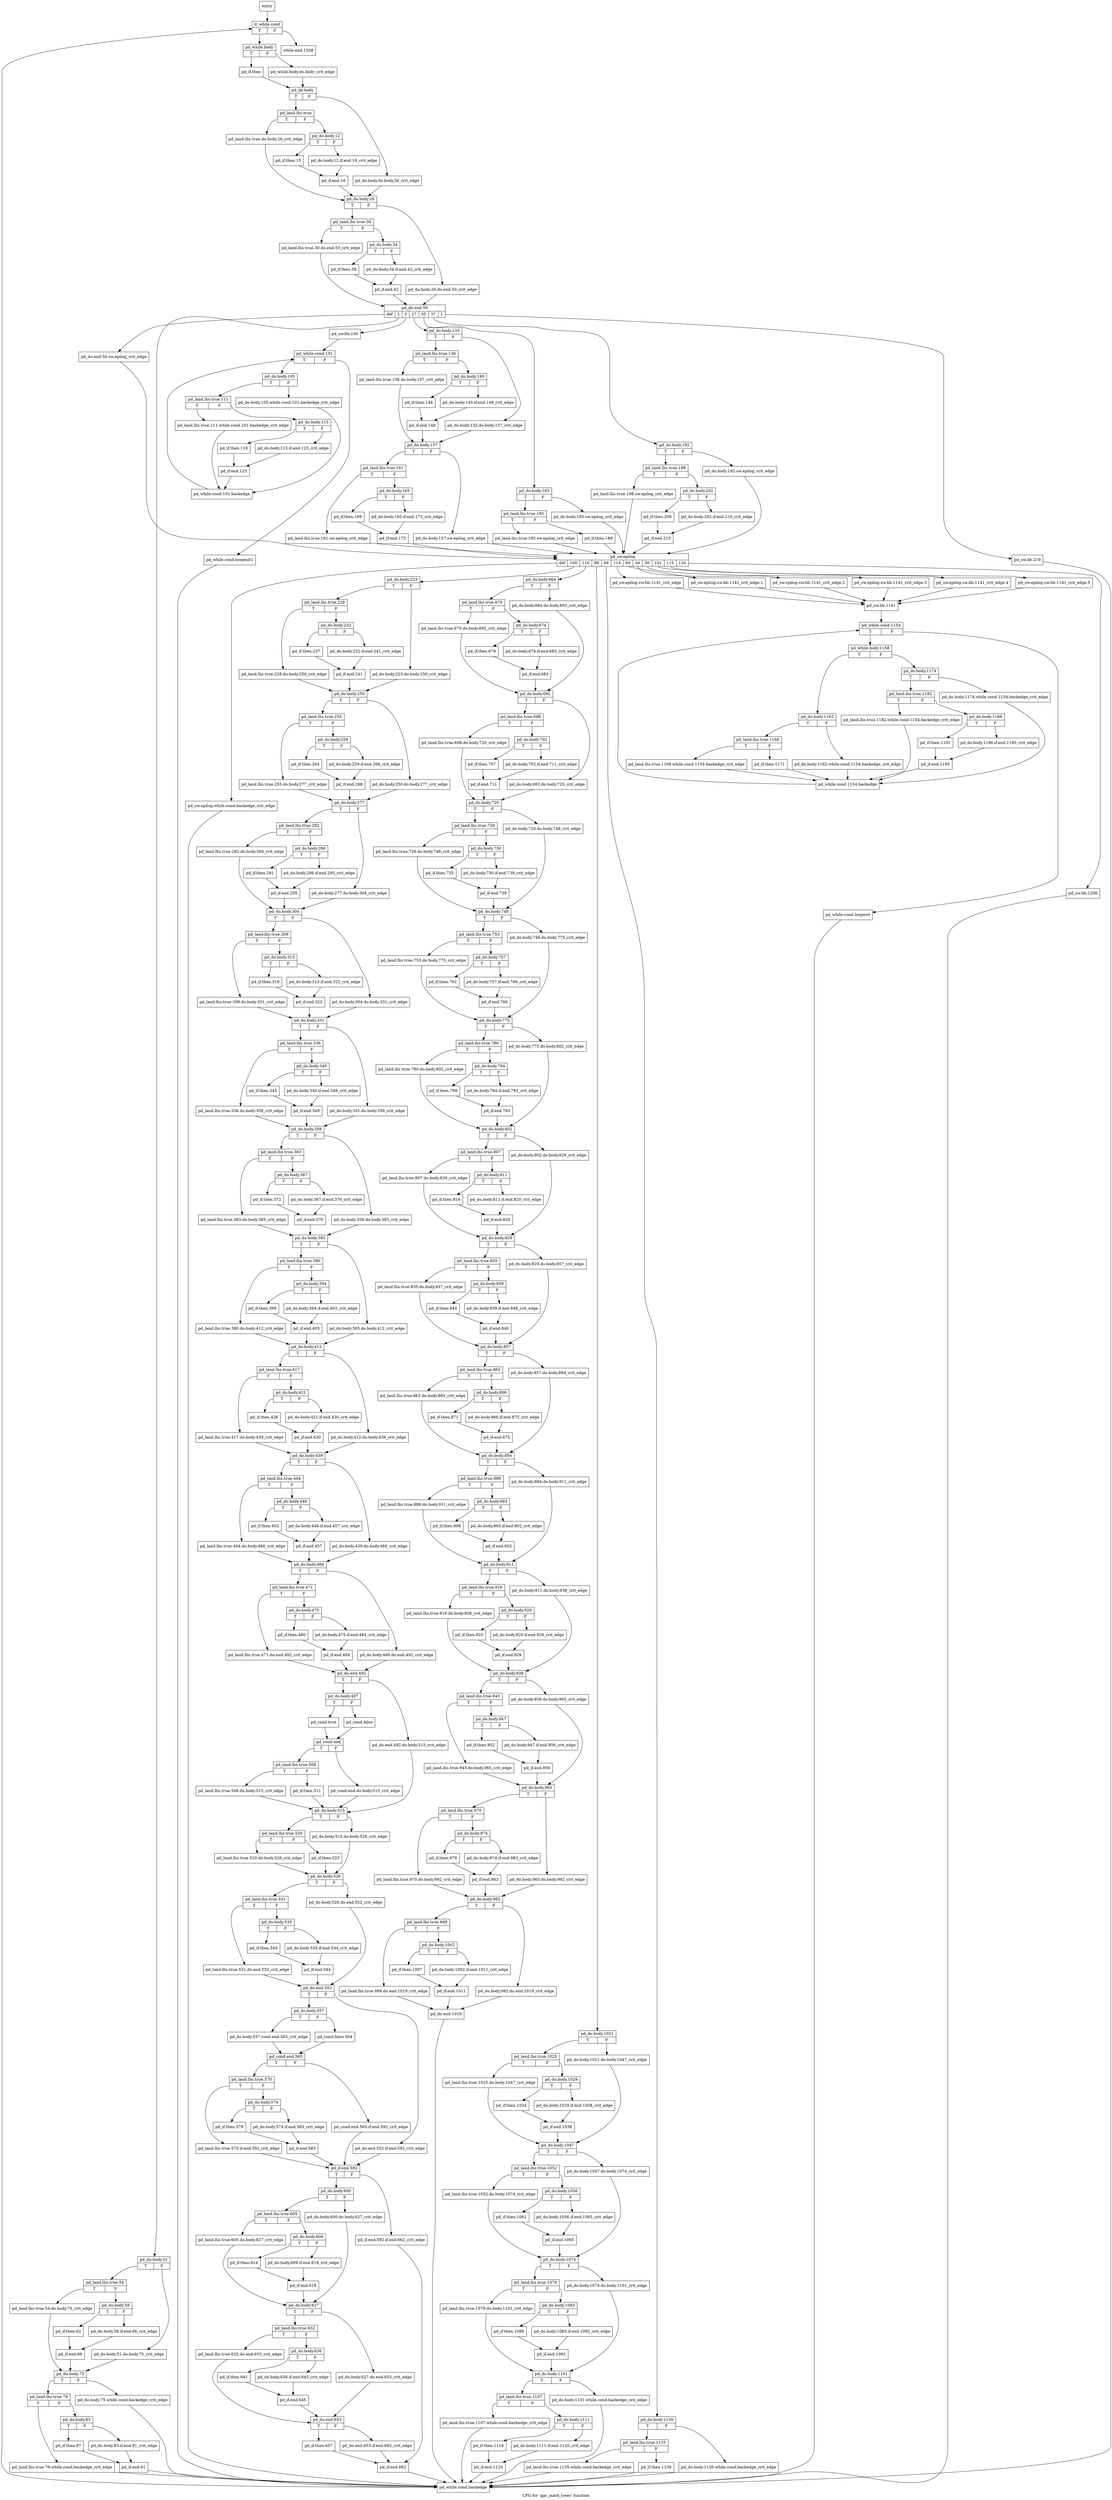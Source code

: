 digraph "CFG for 'ggc_mark_trees' function" {
	label="CFG for 'ggc_mark_trees' function";

	Node0x4f2fcf0 [shape=record,label="{entry}"];
	Node0x4f2fcf0 -> Node0x4f2fde0;
	Node0x4f2fd40 [shape=record,label="{pd_while.cond.loopexit}"];
	Node0x4f2fd40 -> Node0x4f31690;
	Node0x4f2fd90 [shape=record,label="{pd_while.cond.loopexit1}"];
	Node0x4f2fd90 -> Node0x4f31690;
	Node0x4f2fde0 [shape=record,label="{it_while.cond|{<s0>T|<s1>F}}"];
	Node0x4f2fde0:s0 -> Node0x4f2fe30;
	Node0x4f2fde0:s1 -> Node0x4f37680;
	Node0x4f2fe30 [shape=record,label="{pd_while.body|{<s0>T|<s1>F}}"];
	Node0x4f2fe30:s0 -> Node0x4f2fed0;
	Node0x4f2fe30:s1 -> Node0x4f2fe80;
	Node0x4f2fe80 [shape=record,label="{pd_while.body.do.body_crit_edge}"];
	Node0x4f2fe80 -> Node0x4f2ff20;
	Node0x4f2fed0 [shape=record,label="{pd_if.then}"];
	Node0x4f2fed0 -> Node0x4f2ff20;
	Node0x4f2ff20 [shape=record,label="{pd_do.body|{<s0>T|<s1>F}}"];
	Node0x4f2ff20:s0 -> Node0x4f2ffc0;
	Node0x4f2ff20:s1 -> Node0x4f2ff70;
	Node0x4f2ff70 [shape=record,label="{pd_do.body.do.body.26_crit_edge}"];
	Node0x4f2ff70 -> Node0x4f301a0;
	Node0x4f2ffc0 [shape=record,label="{pd_land.lhs.true|{<s0>T|<s1>F}}"];
	Node0x4f2ffc0:s0 -> Node0x4f30010;
	Node0x4f2ffc0:s1 -> Node0x4f30060;
	Node0x4f30010 [shape=record,label="{pd_land.lhs.true.do.body.26_crit_edge}"];
	Node0x4f30010 -> Node0x4f301a0;
	Node0x4f30060 [shape=record,label="{pd_do.body.12|{<s0>T|<s1>F}}"];
	Node0x4f30060:s0 -> Node0x4f30100;
	Node0x4f30060:s1 -> Node0x4f300b0;
	Node0x4f300b0 [shape=record,label="{pd_do.body.12.if.end.18_crit_edge}"];
	Node0x4f300b0 -> Node0x4f30150;
	Node0x4f30100 [shape=record,label="{pd_if.then.15}"];
	Node0x4f30100 -> Node0x4f30150;
	Node0x4f30150 [shape=record,label="{pd_if.end.18}"];
	Node0x4f30150 -> Node0x4f301a0;
	Node0x4f301a0 [shape=record,label="{pd_do.body.26|{<s0>T|<s1>F}}"];
	Node0x4f301a0:s0 -> Node0x4f30240;
	Node0x4f301a0:s1 -> Node0x4f301f0;
	Node0x4f301f0 [shape=record,label="{pd_do.body.26.do.end.50_crit_edge}"];
	Node0x4f301f0 -> Node0x4f30420;
	Node0x4f30240 [shape=record,label="{pd_land.lhs.true.30|{<s0>T|<s1>F}}"];
	Node0x4f30240:s0 -> Node0x4f30290;
	Node0x4f30240:s1 -> Node0x4f302e0;
	Node0x4f30290 [shape=record,label="{pd_land.lhs.true.30.do.end.50_crit_edge}"];
	Node0x4f30290 -> Node0x4f30420;
	Node0x4f302e0 [shape=record,label="{pd_do.body.34|{<s0>T|<s1>F}}"];
	Node0x4f302e0:s0 -> Node0x4f30380;
	Node0x4f302e0:s1 -> Node0x4f30330;
	Node0x4f30330 [shape=record,label="{pd_do.body.34.if.end.42_crit_edge}"];
	Node0x4f30330 -> Node0x4f303d0;
	Node0x4f30380 [shape=record,label="{pd_if.then.38}"];
	Node0x4f30380 -> Node0x4f303d0;
	Node0x4f303d0 [shape=record,label="{pd_if.end.42}"];
	Node0x4f303d0 -> Node0x4f30420;
	Node0x4f30420 [shape=record,label="{pd_do.end.50|{<s0>def|<s1>2|<s2>3|<s3>27|<s4>35|<s5>37|<s6>1}}"];
	Node0x4f30420:s0 -> Node0x4f30470;
	Node0x4f30420:s1 -> Node0x4f304c0;
	Node0x4f30420:s2 -> Node0x4f309c0;
	Node0x4f30420:s3 -> Node0x4f30d30;
	Node0x4f30420:s4 -> Node0x4f31230;
	Node0x4f30420:s5 -> Node0x4f313c0;
	Node0x4f30420:s6 -> Node0x4f31640;
	Node0x4f30470 [shape=record,label="{pd_do.end.50.sw.epilog_crit_edge}"];
	Node0x4f30470 -> Node0x4f316e0;
	Node0x4f304c0 [shape=record,label="{pd_do.body.51|{<s0>T|<s1>F}}"];
	Node0x4f304c0:s0 -> Node0x4f30560;
	Node0x4f304c0:s1 -> Node0x4f30510;
	Node0x4f30510 [shape=record,label="{pd_do.body.51.do.body.75_crit_edge}"];
	Node0x4f30510 -> Node0x4f30740;
	Node0x4f30560 [shape=record,label="{pd_land.lhs.true.54|{<s0>T|<s1>F}}"];
	Node0x4f30560:s0 -> Node0x4f305b0;
	Node0x4f30560:s1 -> Node0x4f30600;
	Node0x4f305b0 [shape=record,label="{pd_land.lhs.true.54.do.body.75_crit_edge}"];
	Node0x4f305b0 -> Node0x4f30740;
	Node0x4f30600 [shape=record,label="{pd_do.body.58|{<s0>T|<s1>F}}"];
	Node0x4f30600:s0 -> Node0x4f306a0;
	Node0x4f30600:s1 -> Node0x4f30650;
	Node0x4f30650 [shape=record,label="{pd_do.body.58.if.end.66_crit_edge}"];
	Node0x4f30650 -> Node0x4f306f0;
	Node0x4f306a0 [shape=record,label="{pd_if.then.62}"];
	Node0x4f306a0 -> Node0x4f306f0;
	Node0x4f306f0 [shape=record,label="{pd_if.end.66}"];
	Node0x4f306f0 -> Node0x4f30740;
	Node0x4f30740 [shape=record,label="{pd_do.body.75|{<s0>T|<s1>F}}"];
	Node0x4f30740:s0 -> Node0x4f307e0;
	Node0x4f30740:s1 -> Node0x4f30790;
	Node0x4f30790 [shape=record,label="{pd_do.body.75.while.cond.backedge_crit_edge}"];
	Node0x4f30790 -> Node0x4f31690;
	Node0x4f307e0 [shape=record,label="{pd_land.lhs.true.79|{<s0>T|<s1>F}}"];
	Node0x4f307e0:s0 -> Node0x4f30830;
	Node0x4f307e0:s1 -> Node0x4f30880;
	Node0x4f30830 [shape=record,label="{pd_land.lhs.true.79.while.cond.backedge_crit_edge}"];
	Node0x4f30830 -> Node0x4f31690;
	Node0x4f30880 [shape=record,label="{pd_do.body.83|{<s0>T|<s1>F}}"];
	Node0x4f30880:s0 -> Node0x4f30920;
	Node0x4f30880:s1 -> Node0x4f308d0;
	Node0x4f308d0 [shape=record,label="{pd_do.body.83.if.end.91_crit_edge}"];
	Node0x4f308d0 -> Node0x4f30970;
	Node0x4f30920 [shape=record,label="{pd_if.then.87}"];
	Node0x4f30920 -> Node0x4f30970;
	Node0x4f30970 [shape=record,label="{pd_if.end.91}"];
	Node0x4f30970 -> Node0x4f31690;
	Node0x4f309c0 [shape=record,label="{pd_sw.bb.100}"];
	Node0x4f309c0 -> Node0x4f30a10;
	Node0x4f30a10 [shape=record,label="{pd_while.cond.101|{<s0>T|<s1>F}}"];
	Node0x4f30a10:s0 -> Node0x4f30a60;
	Node0x4f30a10:s1 -> Node0x4f2fd90;
	Node0x4f30a60 [shape=record,label="{pd_do.body.105|{<s0>T|<s1>F}}"];
	Node0x4f30a60:s0 -> Node0x4f30b50;
	Node0x4f30a60:s1 -> Node0x4f30ab0;
	Node0x4f30ab0 [shape=record,label="{pd_do.body.105.while.cond.101.backedge_crit_edge}"];
	Node0x4f30ab0 -> Node0x4f30b00;
	Node0x4f30b00 [shape=record,label="{pd_while.cond.101.backedge}"];
	Node0x4f30b00 -> Node0x4f30a10;
	Node0x4f30b50 [shape=record,label="{pd_land.lhs.true.111|{<s0>T|<s1>F}}"];
	Node0x4f30b50:s0 -> Node0x4f30ba0;
	Node0x4f30b50:s1 -> Node0x4f30bf0;
	Node0x4f30ba0 [shape=record,label="{pd_land.lhs.true.111.while.cond.101.backedge_crit_edge}"];
	Node0x4f30ba0 -> Node0x4f30b00;
	Node0x4f30bf0 [shape=record,label="{pd_do.body.115|{<s0>T|<s1>F}}"];
	Node0x4f30bf0:s0 -> Node0x4f30c90;
	Node0x4f30bf0:s1 -> Node0x4f30c40;
	Node0x4f30c40 [shape=record,label="{pd_do.body.115.if.end.123_crit_edge}"];
	Node0x4f30c40 -> Node0x4f30ce0;
	Node0x4f30c90 [shape=record,label="{pd_if.then.119}"];
	Node0x4f30c90 -> Node0x4f30ce0;
	Node0x4f30ce0 [shape=record,label="{pd_if.end.123}"];
	Node0x4f30ce0 -> Node0x4f30b00;
	Node0x4f30d30 [shape=record,label="{pd_do.body.133|{<s0>T|<s1>F}}"];
	Node0x4f30d30:s0 -> Node0x4f30dd0;
	Node0x4f30d30:s1 -> Node0x4f30d80;
	Node0x4f30d80 [shape=record,label="{pd_do.body.133.do.body.157_crit_edge}"];
	Node0x4f30d80 -> Node0x4f30fb0;
	Node0x4f30dd0 [shape=record,label="{pd_land.lhs.true.136|{<s0>T|<s1>F}}"];
	Node0x4f30dd0:s0 -> Node0x4f30e20;
	Node0x4f30dd0:s1 -> Node0x4f30e70;
	Node0x4f30e20 [shape=record,label="{pd_land.lhs.true.136.do.body.157_crit_edge}"];
	Node0x4f30e20 -> Node0x4f30fb0;
	Node0x4f30e70 [shape=record,label="{pd_do.body.140|{<s0>T|<s1>F}}"];
	Node0x4f30e70:s0 -> Node0x4f30f10;
	Node0x4f30e70:s1 -> Node0x4f30ec0;
	Node0x4f30ec0 [shape=record,label="{pd_do.body.140.if.end.148_crit_edge}"];
	Node0x4f30ec0 -> Node0x4f30f60;
	Node0x4f30f10 [shape=record,label="{pd_if.then.144}"];
	Node0x4f30f10 -> Node0x4f30f60;
	Node0x4f30f60 [shape=record,label="{pd_if.end.148}"];
	Node0x4f30f60 -> Node0x4f30fb0;
	Node0x4f30fb0 [shape=record,label="{pd_do.body.157|{<s0>T|<s1>F}}"];
	Node0x4f30fb0:s0 -> Node0x4f31050;
	Node0x4f30fb0:s1 -> Node0x4f31000;
	Node0x4f31000 [shape=record,label="{pd_do.body.157.sw.epilog_crit_edge}"];
	Node0x4f31000 -> Node0x4f316e0;
	Node0x4f31050 [shape=record,label="{pd_land.lhs.true.161|{<s0>T|<s1>F}}"];
	Node0x4f31050:s0 -> Node0x4f310a0;
	Node0x4f31050:s1 -> Node0x4f310f0;
	Node0x4f310a0 [shape=record,label="{pd_land.lhs.true.161.sw.epilog_crit_edge}"];
	Node0x4f310a0 -> Node0x4f316e0;
	Node0x4f310f0 [shape=record,label="{pd_do.body.165|{<s0>T|<s1>F}}"];
	Node0x4f310f0:s0 -> Node0x4f31190;
	Node0x4f310f0:s1 -> Node0x4f31140;
	Node0x4f31140 [shape=record,label="{pd_do.body.165.if.end.173_crit_edge}"];
	Node0x4f31140 -> Node0x4f311e0;
	Node0x4f31190 [shape=record,label="{pd_if.then.169}"];
	Node0x4f31190 -> Node0x4f311e0;
	Node0x4f311e0 [shape=record,label="{pd_if.end.173}"];
	Node0x4f311e0 -> Node0x4f316e0;
	Node0x4f31230 [shape=record,label="{pd_do.body.183|{<s0>T|<s1>F}}"];
	Node0x4f31230:s0 -> Node0x4f312d0;
	Node0x4f31230:s1 -> Node0x4f31280;
	Node0x4f31280 [shape=record,label="{pd_do.body.183.sw.epilog_crit_edge}"];
	Node0x4f31280 -> Node0x4f316e0;
	Node0x4f312d0 [shape=record,label="{pd_land.lhs.true.185|{<s0>T|<s1>F}}"];
	Node0x4f312d0:s0 -> Node0x4f31320;
	Node0x4f312d0:s1 -> Node0x4f31370;
	Node0x4f31320 [shape=record,label="{pd_land.lhs.true.185.sw.epilog_crit_edge}"];
	Node0x4f31320 -> Node0x4f316e0;
	Node0x4f31370 [shape=record,label="{pd_if.then.188}"];
	Node0x4f31370 -> Node0x4f316e0;
	Node0x4f313c0 [shape=record,label="{pd_do.body.192|{<s0>T|<s1>F}}"];
	Node0x4f313c0:s0 -> Node0x4f31460;
	Node0x4f313c0:s1 -> Node0x4f31410;
	Node0x4f31410 [shape=record,label="{pd_do.body.192.sw.epilog_crit_edge}"];
	Node0x4f31410 -> Node0x4f316e0;
	Node0x4f31460 [shape=record,label="{pd_land.lhs.true.198|{<s0>T|<s1>F}}"];
	Node0x4f31460:s0 -> Node0x4f314b0;
	Node0x4f31460:s1 -> Node0x4f31500;
	Node0x4f314b0 [shape=record,label="{pd_land.lhs.true.198.sw.epilog_crit_edge}"];
	Node0x4f314b0 -> Node0x4f316e0;
	Node0x4f31500 [shape=record,label="{pd_do.body.202|{<s0>T|<s1>F}}"];
	Node0x4f31500:s0 -> Node0x4f315a0;
	Node0x4f31500:s1 -> Node0x4f31550;
	Node0x4f31550 [shape=record,label="{pd_do.body.202.if.end.210_crit_edge}"];
	Node0x4f31550 -> Node0x4f315f0;
	Node0x4f315a0 [shape=record,label="{pd_if.then.206}"];
	Node0x4f315a0 -> Node0x4f315f0;
	Node0x4f315f0 [shape=record,label="{pd_if.end.210}"];
	Node0x4f315f0 -> Node0x4f316e0;
	Node0x4f31640 [shape=record,label="{pd_sw.bb.219}"];
	Node0x4f31640 -> Node0x4f31690;
	Node0x4f31690 [shape=record,label="{pd_while.cond.backedge}"];
	Node0x4f31690 -> Node0x4f2fde0;
	Node0x4f316e0 [shape=record,label="{pd_sw.epilog|{<s0>def|<s1>100|<s2>116|<s3>98|<s4>99|<s5>114|<s6>60|<s7>49|<s8>50|<s9>101|<s10>115|<s11>120}}"];
	Node0x4f316e0:s0 -> Node0x4f31910;
	Node0x4f316e0:s1 -> Node0x4f31960;
	Node0x4f316e0:s2 -> Node0x4f34480;
	Node0x4f316e0:s3 -> Node0x4f36550;
	Node0x4f316e0:s4 -> Node0x4f36f50;
	Node0x4f316e0:s5 -> Node0x4f318c0;
	Node0x4f316e0:s6 -> Node0x4f31870;
	Node0x4f316e0:s7 -> Node0x4f31820;
	Node0x4f316e0:s8 -> Node0x4f317d0;
	Node0x4f316e0:s9 -> Node0x4f31780;
	Node0x4f316e0:s10 -> Node0x4f31730;
	Node0x4f316e0:s11 -> Node0x4f37630;
	Node0x4f31730 [shape=record,label="{pd_sw.epilog.sw.bb.1141_crit_edge.5}"];
	Node0x4f31730 -> Node0x4f370e0;
	Node0x4f31780 [shape=record,label="{pd_sw.epilog.sw.bb.1141_crit_edge.4}"];
	Node0x4f31780 -> Node0x4f370e0;
	Node0x4f317d0 [shape=record,label="{pd_sw.epilog.sw.bb.1141_crit_edge.3}"];
	Node0x4f317d0 -> Node0x4f370e0;
	Node0x4f31820 [shape=record,label="{pd_sw.epilog.sw.bb.1141_crit_edge.2}"];
	Node0x4f31820 -> Node0x4f370e0;
	Node0x4f31870 [shape=record,label="{pd_sw.epilog.sw.bb.1141_crit_edge.1}"];
	Node0x4f31870 -> Node0x4f370e0;
	Node0x4f318c0 [shape=record,label="{pd_sw.epilog.sw.bb.1141_crit_edge}"];
	Node0x4f318c0 -> Node0x4f370e0;
	Node0x4f31910 [shape=record,label="{pd_sw.epilog.while.cond.backedge_crit_edge}"];
	Node0x4f31910 -> Node0x4f31690;
	Node0x4f31960 [shape=record,label="{pd_do.body.223|{<s0>T|<s1>F}}"];
	Node0x4f31960:s0 -> Node0x4f31a00;
	Node0x4f31960:s1 -> Node0x4f319b0;
	Node0x4f319b0 [shape=record,label="{pd_do.body.223.do.body.250_crit_edge}"];
	Node0x4f319b0 -> Node0x4f31be0;
	Node0x4f31a00 [shape=record,label="{pd_land.lhs.true.228|{<s0>T|<s1>F}}"];
	Node0x4f31a00:s0 -> Node0x4f31a50;
	Node0x4f31a00:s1 -> Node0x4f31aa0;
	Node0x4f31a50 [shape=record,label="{pd_land.lhs.true.228.do.body.250_crit_edge}"];
	Node0x4f31a50 -> Node0x4f31be0;
	Node0x4f31aa0 [shape=record,label="{pd_do.body.232|{<s0>T|<s1>F}}"];
	Node0x4f31aa0:s0 -> Node0x4f31b40;
	Node0x4f31aa0:s1 -> Node0x4f31af0;
	Node0x4f31af0 [shape=record,label="{pd_do.body.232.if.end.241_crit_edge}"];
	Node0x4f31af0 -> Node0x4f31b90;
	Node0x4f31b40 [shape=record,label="{pd_if.then.237}"];
	Node0x4f31b40 -> Node0x4f31b90;
	Node0x4f31b90 [shape=record,label="{pd_if.end.241}"];
	Node0x4f31b90 -> Node0x4f31be0;
	Node0x4f31be0 [shape=record,label="{pd_do.body.250|{<s0>T|<s1>F}}"];
	Node0x4f31be0:s0 -> Node0x4f31c80;
	Node0x4f31be0:s1 -> Node0x4f31c30;
	Node0x4f31c30 [shape=record,label="{pd_do.body.250.do.body.277_crit_edge}"];
	Node0x4f31c30 -> Node0x4f31e60;
	Node0x4f31c80 [shape=record,label="{pd_land.lhs.true.255|{<s0>T|<s1>F}}"];
	Node0x4f31c80:s0 -> Node0x4f31cd0;
	Node0x4f31c80:s1 -> Node0x4f31d20;
	Node0x4f31cd0 [shape=record,label="{pd_land.lhs.true.255.do.body.277_crit_edge}"];
	Node0x4f31cd0 -> Node0x4f31e60;
	Node0x4f31d20 [shape=record,label="{pd_do.body.259|{<s0>T|<s1>F}}"];
	Node0x4f31d20:s0 -> Node0x4f31dc0;
	Node0x4f31d20:s1 -> Node0x4f31d70;
	Node0x4f31d70 [shape=record,label="{pd_do.body.259.if.end.268_crit_edge}"];
	Node0x4f31d70 -> Node0x4f31e10;
	Node0x4f31dc0 [shape=record,label="{pd_if.then.264}"];
	Node0x4f31dc0 -> Node0x4f31e10;
	Node0x4f31e10 [shape=record,label="{pd_if.end.268}"];
	Node0x4f31e10 -> Node0x4f31e60;
	Node0x4f31e60 [shape=record,label="{pd_do.body.277|{<s0>T|<s1>F}}"];
	Node0x4f31e60:s0 -> Node0x4f31f00;
	Node0x4f31e60:s1 -> Node0x4f31eb0;
	Node0x4f31eb0 [shape=record,label="{pd_do.body.277.do.body.304_crit_edge}"];
	Node0x4f31eb0 -> Node0x4f320e0;
	Node0x4f31f00 [shape=record,label="{pd_land.lhs.true.282|{<s0>T|<s1>F}}"];
	Node0x4f31f00:s0 -> Node0x4f31f50;
	Node0x4f31f00:s1 -> Node0x4f31fa0;
	Node0x4f31f50 [shape=record,label="{pd_land.lhs.true.282.do.body.304_crit_edge}"];
	Node0x4f31f50 -> Node0x4f320e0;
	Node0x4f31fa0 [shape=record,label="{pd_do.body.286|{<s0>T|<s1>F}}"];
	Node0x4f31fa0:s0 -> Node0x4f32040;
	Node0x4f31fa0:s1 -> Node0x4f31ff0;
	Node0x4f31ff0 [shape=record,label="{pd_do.body.286.if.end.295_crit_edge}"];
	Node0x4f31ff0 -> Node0x4f32090;
	Node0x4f32040 [shape=record,label="{pd_if.then.291}"];
	Node0x4f32040 -> Node0x4f32090;
	Node0x4f32090 [shape=record,label="{pd_if.end.295}"];
	Node0x4f32090 -> Node0x4f320e0;
	Node0x4f320e0 [shape=record,label="{pd_do.body.304|{<s0>T|<s1>F}}"];
	Node0x4f320e0:s0 -> Node0x4f32180;
	Node0x4f320e0:s1 -> Node0x4f32130;
	Node0x4f32130 [shape=record,label="{pd_do.body.304.do.body.331_crit_edge}"];
	Node0x4f32130 -> Node0x4f32360;
	Node0x4f32180 [shape=record,label="{pd_land.lhs.true.309|{<s0>T|<s1>F}}"];
	Node0x4f32180:s0 -> Node0x4f321d0;
	Node0x4f32180:s1 -> Node0x4f32220;
	Node0x4f321d0 [shape=record,label="{pd_land.lhs.true.309.do.body.331_crit_edge}"];
	Node0x4f321d0 -> Node0x4f32360;
	Node0x4f32220 [shape=record,label="{pd_do.body.313|{<s0>T|<s1>F}}"];
	Node0x4f32220:s0 -> Node0x4f322c0;
	Node0x4f32220:s1 -> Node0x4f32270;
	Node0x4f32270 [shape=record,label="{pd_do.body.313.if.end.322_crit_edge}"];
	Node0x4f32270 -> Node0x4f32310;
	Node0x4f322c0 [shape=record,label="{pd_if.then.318}"];
	Node0x4f322c0 -> Node0x4f32310;
	Node0x4f32310 [shape=record,label="{pd_if.end.322}"];
	Node0x4f32310 -> Node0x4f32360;
	Node0x4f32360 [shape=record,label="{pd_do.body.331|{<s0>T|<s1>F}}"];
	Node0x4f32360:s0 -> Node0x4f32400;
	Node0x4f32360:s1 -> Node0x4f323b0;
	Node0x4f323b0 [shape=record,label="{pd_do.body.331.do.body.358_crit_edge}"];
	Node0x4f323b0 -> Node0x4f325e0;
	Node0x4f32400 [shape=record,label="{pd_land.lhs.true.336|{<s0>T|<s1>F}}"];
	Node0x4f32400:s0 -> Node0x4f32450;
	Node0x4f32400:s1 -> Node0x4f324a0;
	Node0x4f32450 [shape=record,label="{pd_land.lhs.true.336.do.body.358_crit_edge}"];
	Node0x4f32450 -> Node0x4f325e0;
	Node0x4f324a0 [shape=record,label="{pd_do.body.340|{<s0>T|<s1>F}}"];
	Node0x4f324a0:s0 -> Node0x4f32540;
	Node0x4f324a0:s1 -> Node0x4f324f0;
	Node0x4f324f0 [shape=record,label="{pd_do.body.340.if.end.349_crit_edge}"];
	Node0x4f324f0 -> Node0x4f32590;
	Node0x4f32540 [shape=record,label="{pd_if.then.345}"];
	Node0x4f32540 -> Node0x4f32590;
	Node0x4f32590 [shape=record,label="{pd_if.end.349}"];
	Node0x4f32590 -> Node0x4f325e0;
	Node0x4f325e0 [shape=record,label="{pd_do.body.358|{<s0>T|<s1>F}}"];
	Node0x4f325e0:s0 -> Node0x4f32680;
	Node0x4f325e0:s1 -> Node0x4f32630;
	Node0x4f32630 [shape=record,label="{pd_do.body.358.do.body.385_crit_edge}"];
	Node0x4f32630 -> Node0x4f32860;
	Node0x4f32680 [shape=record,label="{pd_land.lhs.true.363|{<s0>T|<s1>F}}"];
	Node0x4f32680:s0 -> Node0x4f326d0;
	Node0x4f32680:s1 -> Node0x4f32720;
	Node0x4f326d0 [shape=record,label="{pd_land.lhs.true.363.do.body.385_crit_edge}"];
	Node0x4f326d0 -> Node0x4f32860;
	Node0x4f32720 [shape=record,label="{pd_do.body.367|{<s0>T|<s1>F}}"];
	Node0x4f32720:s0 -> Node0x4f327c0;
	Node0x4f32720:s1 -> Node0x4f32770;
	Node0x4f32770 [shape=record,label="{pd_do.body.367.if.end.376_crit_edge}"];
	Node0x4f32770 -> Node0x4f32810;
	Node0x4f327c0 [shape=record,label="{pd_if.then.372}"];
	Node0x4f327c0 -> Node0x4f32810;
	Node0x4f32810 [shape=record,label="{pd_if.end.376}"];
	Node0x4f32810 -> Node0x4f32860;
	Node0x4f32860 [shape=record,label="{pd_do.body.385|{<s0>T|<s1>F}}"];
	Node0x4f32860:s0 -> Node0x4f32900;
	Node0x4f32860:s1 -> Node0x4f328b0;
	Node0x4f328b0 [shape=record,label="{pd_do.body.385.do.body.412_crit_edge}"];
	Node0x4f328b0 -> Node0x4f32ae0;
	Node0x4f32900 [shape=record,label="{pd_land.lhs.true.390|{<s0>T|<s1>F}}"];
	Node0x4f32900:s0 -> Node0x4f32950;
	Node0x4f32900:s1 -> Node0x4f329a0;
	Node0x4f32950 [shape=record,label="{pd_land.lhs.true.390.do.body.412_crit_edge}"];
	Node0x4f32950 -> Node0x4f32ae0;
	Node0x4f329a0 [shape=record,label="{pd_do.body.394|{<s0>T|<s1>F}}"];
	Node0x4f329a0:s0 -> Node0x4f32a40;
	Node0x4f329a0:s1 -> Node0x4f329f0;
	Node0x4f329f0 [shape=record,label="{pd_do.body.394.if.end.403_crit_edge}"];
	Node0x4f329f0 -> Node0x4f32a90;
	Node0x4f32a40 [shape=record,label="{pd_if.then.399}"];
	Node0x4f32a40 -> Node0x4f32a90;
	Node0x4f32a90 [shape=record,label="{pd_if.end.403}"];
	Node0x4f32a90 -> Node0x4f32ae0;
	Node0x4f32ae0 [shape=record,label="{pd_do.body.412|{<s0>T|<s1>F}}"];
	Node0x4f32ae0:s0 -> Node0x4f32b80;
	Node0x4f32ae0:s1 -> Node0x4f32b30;
	Node0x4f32b30 [shape=record,label="{pd_do.body.412.do.body.439_crit_edge}"];
	Node0x4f32b30 -> Node0x4f32d60;
	Node0x4f32b80 [shape=record,label="{pd_land.lhs.true.417|{<s0>T|<s1>F}}"];
	Node0x4f32b80:s0 -> Node0x4f32bd0;
	Node0x4f32b80:s1 -> Node0x4f32c20;
	Node0x4f32bd0 [shape=record,label="{pd_land.lhs.true.417.do.body.439_crit_edge}"];
	Node0x4f32bd0 -> Node0x4f32d60;
	Node0x4f32c20 [shape=record,label="{pd_do.body.421|{<s0>T|<s1>F}}"];
	Node0x4f32c20:s0 -> Node0x4f32cc0;
	Node0x4f32c20:s1 -> Node0x4f32c70;
	Node0x4f32c70 [shape=record,label="{pd_do.body.421.if.end.430_crit_edge}"];
	Node0x4f32c70 -> Node0x4f32d10;
	Node0x4f32cc0 [shape=record,label="{pd_if.then.426}"];
	Node0x4f32cc0 -> Node0x4f32d10;
	Node0x4f32d10 [shape=record,label="{pd_if.end.430}"];
	Node0x4f32d10 -> Node0x4f32d60;
	Node0x4f32d60 [shape=record,label="{pd_do.body.439|{<s0>T|<s1>F}}"];
	Node0x4f32d60:s0 -> Node0x4f32e00;
	Node0x4f32d60:s1 -> Node0x4f32db0;
	Node0x4f32db0 [shape=record,label="{pd_do.body.439.do.body.466_crit_edge}"];
	Node0x4f32db0 -> Node0x4f32fe0;
	Node0x4f32e00 [shape=record,label="{pd_land.lhs.true.444|{<s0>T|<s1>F}}"];
	Node0x4f32e00:s0 -> Node0x4f32e50;
	Node0x4f32e00:s1 -> Node0x4f32ea0;
	Node0x4f32e50 [shape=record,label="{pd_land.lhs.true.444.do.body.466_crit_edge}"];
	Node0x4f32e50 -> Node0x4f32fe0;
	Node0x4f32ea0 [shape=record,label="{pd_do.body.448|{<s0>T|<s1>F}}"];
	Node0x4f32ea0:s0 -> Node0x4f32f40;
	Node0x4f32ea0:s1 -> Node0x4f32ef0;
	Node0x4f32ef0 [shape=record,label="{pd_do.body.448.if.end.457_crit_edge}"];
	Node0x4f32ef0 -> Node0x4f32f90;
	Node0x4f32f40 [shape=record,label="{pd_if.then.453}"];
	Node0x4f32f40 -> Node0x4f32f90;
	Node0x4f32f90 [shape=record,label="{pd_if.end.457}"];
	Node0x4f32f90 -> Node0x4f32fe0;
	Node0x4f32fe0 [shape=record,label="{pd_do.body.466|{<s0>T|<s1>F}}"];
	Node0x4f32fe0:s0 -> Node0x4f33080;
	Node0x4f32fe0:s1 -> Node0x4f33030;
	Node0x4f33030 [shape=record,label="{pd_do.body.466.do.end.492_crit_edge}"];
	Node0x4f33030 -> Node0x4f33260;
	Node0x4f33080 [shape=record,label="{pd_land.lhs.true.471|{<s0>T|<s1>F}}"];
	Node0x4f33080:s0 -> Node0x4f330d0;
	Node0x4f33080:s1 -> Node0x4f33120;
	Node0x4f330d0 [shape=record,label="{pd_land.lhs.true.471.do.end.492_crit_edge}"];
	Node0x4f330d0 -> Node0x4f33260;
	Node0x4f33120 [shape=record,label="{pd_do.body.475|{<s0>T|<s1>F}}"];
	Node0x4f33120:s0 -> Node0x4f331c0;
	Node0x4f33120:s1 -> Node0x4f33170;
	Node0x4f33170 [shape=record,label="{pd_do.body.475.if.end.484_crit_edge}"];
	Node0x4f33170 -> Node0x4f33210;
	Node0x4f331c0 [shape=record,label="{pd_if.then.480}"];
	Node0x4f331c0 -> Node0x4f33210;
	Node0x4f33210 [shape=record,label="{pd_if.end.484}"];
	Node0x4f33210 -> Node0x4f33260;
	Node0x4f33260 [shape=record,label="{pd_do.end.492|{<s0>T|<s1>F}}"];
	Node0x4f33260:s0 -> Node0x4f33300;
	Node0x4f33260:s1 -> Node0x4f332b0;
	Node0x4f332b0 [shape=record,label="{pd_do.end.492.do.body.515_crit_edge}"];
	Node0x4f332b0 -> Node0x4f33580;
	Node0x4f33300 [shape=record,label="{pd_do.body.497|{<s0>T|<s1>F}}"];
	Node0x4f33300:s0 -> Node0x4f33350;
	Node0x4f33300:s1 -> Node0x4f333a0;
	Node0x4f33350 [shape=record,label="{pd_cond.true}"];
	Node0x4f33350 -> Node0x4f333f0;
	Node0x4f333a0 [shape=record,label="{pd_cond.false}"];
	Node0x4f333a0 -> Node0x4f333f0;
	Node0x4f333f0 [shape=record,label="{pd_cond.end|{<s0>T|<s1>F}}"];
	Node0x4f333f0:s0 -> Node0x4f33490;
	Node0x4f333f0:s1 -> Node0x4f33440;
	Node0x4f33440 [shape=record,label="{pd_cond.end.do.body.515_crit_edge}"];
	Node0x4f33440 -> Node0x4f33580;
	Node0x4f33490 [shape=record,label="{pd_land.lhs.true.508|{<s0>T|<s1>F}}"];
	Node0x4f33490:s0 -> Node0x4f334e0;
	Node0x4f33490:s1 -> Node0x4f33530;
	Node0x4f334e0 [shape=record,label="{pd_land.lhs.true.508.do.body.515_crit_edge}"];
	Node0x4f334e0 -> Node0x4f33580;
	Node0x4f33530 [shape=record,label="{pd_if.then.511}"];
	Node0x4f33530 -> Node0x4f33580;
	Node0x4f33580 [shape=record,label="{pd_do.body.515|{<s0>T|<s1>F}}"];
	Node0x4f33580:s0 -> Node0x4f33620;
	Node0x4f33580:s1 -> Node0x4f335d0;
	Node0x4f335d0 [shape=record,label="{pd_do.body.515.do.body.526_crit_edge}"];
	Node0x4f335d0 -> Node0x4f33710;
	Node0x4f33620 [shape=record,label="{pd_land.lhs.true.520|{<s0>T|<s1>F}}"];
	Node0x4f33620:s0 -> Node0x4f33670;
	Node0x4f33620:s1 -> Node0x4f336c0;
	Node0x4f33670 [shape=record,label="{pd_land.lhs.true.520.do.body.526_crit_edge}"];
	Node0x4f33670 -> Node0x4f33710;
	Node0x4f336c0 [shape=record,label="{pd_if.then.523}"];
	Node0x4f336c0 -> Node0x4f33710;
	Node0x4f33710 [shape=record,label="{pd_do.body.526|{<s0>T|<s1>F}}"];
	Node0x4f33710:s0 -> Node0x4f337b0;
	Node0x4f33710:s1 -> Node0x4f33760;
	Node0x4f33760 [shape=record,label="{pd_do.body.526.do.end.552_crit_edge}"];
	Node0x4f33760 -> Node0x4f33990;
	Node0x4f337b0 [shape=record,label="{pd_land.lhs.true.531|{<s0>T|<s1>F}}"];
	Node0x4f337b0:s0 -> Node0x4f33800;
	Node0x4f337b0:s1 -> Node0x4f33850;
	Node0x4f33800 [shape=record,label="{pd_land.lhs.true.531.do.end.552_crit_edge}"];
	Node0x4f33800 -> Node0x4f33990;
	Node0x4f33850 [shape=record,label="{pd_do.body.535|{<s0>T|<s1>F}}"];
	Node0x4f33850:s0 -> Node0x4f338f0;
	Node0x4f33850:s1 -> Node0x4f338a0;
	Node0x4f338a0 [shape=record,label="{pd_do.body.535.if.end.544_crit_edge}"];
	Node0x4f338a0 -> Node0x4f33940;
	Node0x4f338f0 [shape=record,label="{pd_if.then.540}"];
	Node0x4f338f0 -> Node0x4f33940;
	Node0x4f33940 [shape=record,label="{pd_if.end.544}"];
	Node0x4f33940 -> Node0x4f33990;
	Node0x4f33990 [shape=record,label="{pd_do.end.552|{<s0>T|<s1>F}}"];
	Node0x4f33990:s0 -> Node0x4f33a30;
	Node0x4f33990:s1 -> Node0x4f339e0;
	Node0x4f339e0 [shape=record,label="{pd_do.end.552.if.end.592_crit_edge}"];
	Node0x4f339e0 -> Node0x4f33da0;
	Node0x4f33a30 [shape=record,label="{pd_do.body.557|{<s0>T|<s1>F}}"];
	Node0x4f33a30:s0 -> Node0x4f33a80;
	Node0x4f33a30:s1 -> Node0x4f33ad0;
	Node0x4f33a80 [shape=record,label="{pd_do.body.557.cond.end.565_crit_edge}"];
	Node0x4f33a80 -> Node0x4f33b20;
	Node0x4f33ad0 [shape=record,label="{pd_cond.false.564}"];
	Node0x4f33ad0 -> Node0x4f33b20;
	Node0x4f33b20 [shape=record,label="{pd_cond.end.565|{<s0>T|<s1>F}}"];
	Node0x4f33b20:s0 -> Node0x4f33bc0;
	Node0x4f33b20:s1 -> Node0x4f33b70;
	Node0x4f33b70 [shape=record,label="{pd_cond.end.565.if.end.592_crit_edge}"];
	Node0x4f33b70 -> Node0x4f33da0;
	Node0x4f33bc0 [shape=record,label="{pd_land.lhs.true.570|{<s0>T|<s1>F}}"];
	Node0x4f33bc0:s0 -> Node0x4f33c10;
	Node0x4f33bc0:s1 -> Node0x4f33c60;
	Node0x4f33c10 [shape=record,label="{pd_land.lhs.true.570.if.end.592_crit_edge}"];
	Node0x4f33c10 -> Node0x4f33da0;
	Node0x4f33c60 [shape=record,label="{pd_do.body.574|{<s0>T|<s1>F}}"];
	Node0x4f33c60:s0 -> Node0x4f33d00;
	Node0x4f33c60:s1 -> Node0x4f33cb0;
	Node0x4f33cb0 [shape=record,label="{pd_do.body.574.if.end.583_crit_edge}"];
	Node0x4f33cb0 -> Node0x4f33d50;
	Node0x4f33d00 [shape=record,label="{pd_if.then.579}"];
	Node0x4f33d00 -> Node0x4f33d50;
	Node0x4f33d50 [shape=record,label="{pd_if.end.583}"];
	Node0x4f33d50 -> Node0x4f33da0;
	Node0x4f33da0 [shape=record,label="{pd_if.end.592|{<s0>T|<s1>F}}"];
	Node0x4f33da0:s0 -> Node0x4f33e40;
	Node0x4f33da0:s1 -> Node0x4f33df0;
	Node0x4f33df0 [shape=record,label="{pd_if.end.592.if.end.662_crit_edge}"];
	Node0x4f33df0 -> Node0x4f34430;
	Node0x4f33e40 [shape=record,label="{pd_do.body.600|{<s0>T|<s1>F}}"];
	Node0x4f33e40:s0 -> Node0x4f33ee0;
	Node0x4f33e40:s1 -> Node0x4f33e90;
	Node0x4f33e90 [shape=record,label="{pd_do.body.600.do.body.627_crit_edge}"];
	Node0x4f33e90 -> Node0x4f340c0;
	Node0x4f33ee0 [shape=record,label="{pd_land.lhs.true.605|{<s0>T|<s1>F}}"];
	Node0x4f33ee0:s0 -> Node0x4f33f30;
	Node0x4f33ee0:s1 -> Node0x4f33f80;
	Node0x4f33f30 [shape=record,label="{pd_land.lhs.true.605.do.body.627_crit_edge}"];
	Node0x4f33f30 -> Node0x4f340c0;
	Node0x4f33f80 [shape=record,label="{pd_do.body.609|{<s0>T|<s1>F}}"];
	Node0x4f33f80:s0 -> Node0x4f34020;
	Node0x4f33f80:s1 -> Node0x4f33fd0;
	Node0x4f33fd0 [shape=record,label="{pd_do.body.609.if.end.618_crit_edge}"];
	Node0x4f33fd0 -> Node0x4f34070;
	Node0x4f34020 [shape=record,label="{pd_if.then.614}"];
	Node0x4f34020 -> Node0x4f34070;
	Node0x4f34070 [shape=record,label="{pd_if.end.618}"];
	Node0x4f34070 -> Node0x4f340c0;
	Node0x4f340c0 [shape=record,label="{pd_do.body.627|{<s0>T|<s1>F}}"];
	Node0x4f340c0:s0 -> Node0x4f34160;
	Node0x4f340c0:s1 -> Node0x4f34110;
	Node0x4f34110 [shape=record,label="{pd_do.body.627.do.end.653_crit_edge}"];
	Node0x4f34110 -> Node0x4f34340;
	Node0x4f34160 [shape=record,label="{pd_land.lhs.true.632|{<s0>T|<s1>F}}"];
	Node0x4f34160:s0 -> Node0x4f341b0;
	Node0x4f34160:s1 -> Node0x4f34200;
	Node0x4f341b0 [shape=record,label="{pd_land.lhs.true.632.do.end.653_crit_edge}"];
	Node0x4f341b0 -> Node0x4f34340;
	Node0x4f34200 [shape=record,label="{pd_do.body.636|{<s0>T|<s1>F}}"];
	Node0x4f34200:s0 -> Node0x4f342a0;
	Node0x4f34200:s1 -> Node0x4f34250;
	Node0x4f34250 [shape=record,label="{pd_do.body.636.if.end.645_crit_edge}"];
	Node0x4f34250 -> Node0x4f342f0;
	Node0x4f342a0 [shape=record,label="{pd_if.then.641}"];
	Node0x4f342a0 -> Node0x4f342f0;
	Node0x4f342f0 [shape=record,label="{pd_if.end.645}"];
	Node0x4f342f0 -> Node0x4f34340;
	Node0x4f34340 [shape=record,label="{pd_do.end.653|{<s0>T|<s1>F}}"];
	Node0x4f34340:s0 -> Node0x4f343e0;
	Node0x4f34340:s1 -> Node0x4f34390;
	Node0x4f34390 [shape=record,label="{pd_do.end.653.if.end.662_crit_edge}"];
	Node0x4f34390 -> Node0x4f34430;
	Node0x4f343e0 [shape=record,label="{pd_if.then.657}"];
	Node0x4f343e0 -> Node0x4f34430;
	Node0x4f34430 [shape=record,label="{pd_if.end.662}"];
	Node0x4f34430 -> Node0x4f31690;
	Node0x4f34480 [shape=record,label="{pd_do.body.664|{<s0>T|<s1>F}}"];
	Node0x4f34480:s0 -> Node0x4f34520;
	Node0x4f34480:s1 -> Node0x4f344d0;
	Node0x4f344d0 [shape=record,label="{pd_do.body.664.do.body.692_crit_edge}"];
	Node0x4f344d0 -> Node0x4f34700;
	Node0x4f34520 [shape=record,label="{pd_land.lhs.true.670|{<s0>T|<s1>F}}"];
	Node0x4f34520:s0 -> Node0x4f34570;
	Node0x4f34520:s1 -> Node0x4f345c0;
	Node0x4f34570 [shape=record,label="{pd_land.lhs.true.670.do.body.692_crit_edge}"];
	Node0x4f34570 -> Node0x4f34700;
	Node0x4f345c0 [shape=record,label="{pd_do.body.674|{<s0>T|<s1>F}}"];
	Node0x4f345c0:s0 -> Node0x4f34660;
	Node0x4f345c0:s1 -> Node0x4f34610;
	Node0x4f34610 [shape=record,label="{pd_do.body.674.if.end.683_crit_edge}"];
	Node0x4f34610 -> Node0x4f346b0;
	Node0x4f34660 [shape=record,label="{pd_if.then.679}"];
	Node0x4f34660 -> Node0x4f346b0;
	Node0x4f346b0 [shape=record,label="{pd_if.end.683}"];
	Node0x4f346b0 -> Node0x4f34700;
	Node0x4f34700 [shape=record,label="{pd_do.body.692|{<s0>T|<s1>F}}"];
	Node0x4f34700:s0 -> Node0x4f347a0;
	Node0x4f34700:s1 -> Node0x4f34750;
	Node0x4f34750 [shape=record,label="{pd_do.body.692.do.body.720_crit_edge}"];
	Node0x4f34750 -> Node0x4f34980;
	Node0x4f347a0 [shape=record,label="{pd_land.lhs.true.698|{<s0>T|<s1>F}}"];
	Node0x4f347a0:s0 -> Node0x4f347f0;
	Node0x4f347a0:s1 -> Node0x4f34840;
	Node0x4f347f0 [shape=record,label="{pd_land.lhs.true.698.do.body.720_crit_edge}"];
	Node0x4f347f0 -> Node0x4f34980;
	Node0x4f34840 [shape=record,label="{pd_do.body.702|{<s0>T|<s1>F}}"];
	Node0x4f34840:s0 -> Node0x4f348e0;
	Node0x4f34840:s1 -> Node0x4f34890;
	Node0x4f34890 [shape=record,label="{pd_do.body.702.if.end.711_crit_edge}"];
	Node0x4f34890 -> Node0x4f34930;
	Node0x4f348e0 [shape=record,label="{pd_if.then.707}"];
	Node0x4f348e0 -> Node0x4f34930;
	Node0x4f34930 [shape=record,label="{pd_if.end.711}"];
	Node0x4f34930 -> Node0x4f34980;
	Node0x4f34980 [shape=record,label="{pd_do.body.720|{<s0>T|<s1>F}}"];
	Node0x4f34980:s0 -> Node0x4f34a20;
	Node0x4f34980:s1 -> Node0x4f349d0;
	Node0x4f349d0 [shape=record,label="{pd_do.body.720.do.body.748_crit_edge}"];
	Node0x4f349d0 -> Node0x4f34c00;
	Node0x4f34a20 [shape=record,label="{pd_land.lhs.true.726|{<s0>T|<s1>F}}"];
	Node0x4f34a20:s0 -> Node0x4f34a70;
	Node0x4f34a20:s1 -> Node0x4f34ac0;
	Node0x4f34a70 [shape=record,label="{pd_land.lhs.true.726.do.body.748_crit_edge}"];
	Node0x4f34a70 -> Node0x4f34c00;
	Node0x4f34ac0 [shape=record,label="{pd_do.body.730|{<s0>T|<s1>F}}"];
	Node0x4f34ac0:s0 -> Node0x4f34b60;
	Node0x4f34ac0:s1 -> Node0x4f34b10;
	Node0x4f34b10 [shape=record,label="{pd_do.body.730.if.end.739_crit_edge}"];
	Node0x4f34b10 -> Node0x4f34bb0;
	Node0x4f34b60 [shape=record,label="{pd_if.then.735}"];
	Node0x4f34b60 -> Node0x4f34bb0;
	Node0x4f34bb0 [shape=record,label="{pd_if.end.739}"];
	Node0x4f34bb0 -> Node0x4f34c00;
	Node0x4f34c00 [shape=record,label="{pd_do.body.748|{<s0>T|<s1>F}}"];
	Node0x4f34c00:s0 -> Node0x4f34ca0;
	Node0x4f34c00:s1 -> Node0x4f34c50;
	Node0x4f34c50 [shape=record,label="{pd_do.body.748.do.body.775_crit_edge}"];
	Node0x4f34c50 -> Node0x4f34e80;
	Node0x4f34ca0 [shape=record,label="{pd_land.lhs.true.753|{<s0>T|<s1>F}}"];
	Node0x4f34ca0:s0 -> Node0x4f34cf0;
	Node0x4f34ca0:s1 -> Node0x4f34d40;
	Node0x4f34cf0 [shape=record,label="{pd_land.lhs.true.753.do.body.775_crit_edge}"];
	Node0x4f34cf0 -> Node0x4f34e80;
	Node0x4f34d40 [shape=record,label="{pd_do.body.757|{<s0>T|<s1>F}}"];
	Node0x4f34d40:s0 -> Node0x4f34de0;
	Node0x4f34d40:s1 -> Node0x4f34d90;
	Node0x4f34d90 [shape=record,label="{pd_do.body.757.if.end.766_crit_edge}"];
	Node0x4f34d90 -> Node0x4f34e30;
	Node0x4f34de0 [shape=record,label="{pd_if.then.762}"];
	Node0x4f34de0 -> Node0x4f34e30;
	Node0x4f34e30 [shape=record,label="{pd_if.end.766}"];
	Node0x4f34e30 -> Node0x4f34e80;
	Node0x4f34e80 [shape=record,label="{pd_do.body.775|{<s0>T|<s1>F}}"];
	Node0x4f34e80:s0 -> Node0x4f34f20;
	Node0x4f34e80:s1 -> Node0x4f34ed0;
	Node0x4f34ed0 [shape=record,label="{pd_do.body.775.do.body.802_crit_edge}"];
	Node0x4f34ed0 -> Node0x4f35100;
	Node0x4f34f20 [shape=record,label="{pd_land.lhs.true.780|{<s0>T|<s1>F}}"];
	Node0x4f34f20:s0 -> Node0x4f34f70;
	Node0x4f34f20:s1 -> Node0x4f34fc0;
	Node0x4f34f70 [shape=record,label="{pd_land.lhs.true.780.do.body.802_crit_edge}"];
	Node0x4f34f70 -> Node0x4f35100;
	Node0x4f34fc0 [shape=record,label="{pd_do.body.784|{<s0>T|<s1>F}}"];
	Node0x4f34fc0:s0 -> Node0x4f35060;
	Node0x4f34fc0:s1 -> Node0x4f35010;
	Node0x4f35010 [shape=record,label="{pd_do.body.784.if.end.793_crit_edge}"];
	Node0x4f35010 -> Node0x4f350b0;
	Node0x4f35060 [shape=record,label="{pd_if.then.789}"];
	Node0x4f35060 -> Node0x4f350b0;
	Node0x4f350b0 [shape=record,label="{pd_if.end.793}"];
	Node0x4f350b0 -> Node0x4f35100;
	Node0x4f35100 [shape=record,label="{pd_do.body.802|{<s0>T|<s1>F}}"];
	Node0x4f35100:s0 -> Node0x4f351a0;
	Node0x4f35100:s1 -> Node0x4f35150;
	Node0x4f35150 [shape=record,label="{pd_do.body.802.do.body.829_crit_edge}"];
	Node0x4f35150 -> Node0x4f35380;
	Node0x4f351a0 [shape=record,label="{pd_land.lhs.true.807|{<s0>T|<s1>F}}"];
	Node0x4f351a0:s0 -> Node0x4f351f0;
	Node0x4f351a0:s1 -> Node0x4f35240;
	Node0x4f351f0 [shape=record,label="{pd_land.lhs.true.807.do.body.829_crit_edge}"];
	Node0x4f351f0 -> Node0x4f35380;
	Node0x4f35240 [shape=record,label="{pd_do.body.811|{<s0>T|<s1>F}}"];
	Node0x4f35240:s0 -> Node0x4f352e0;
	Node0x4f35240:s1 -> Node0x4f35290;
	Node0x4f35290 [shape=record,label="{pd_do.body.811.if.end.820_crit_edge}"];
	Node0x4f35290 -> Node0x4f35330;
	Node0x4f352e0 [shape=record,label="{pd_if.then.816}"];
	Node0x4f352e0 -> Node0x4f35330;
	Node0x4f35330 [shape=record,label="{pd_if.end.820}"];
	Node0x4f35330 -> Node0x4f35380;
	Node0x4f35380 [shape=record,label="{pd_do.body.829|{<s0>T|<s1>F}}"];
	Node0x4f35380:s0 -> Node0x4f35420;
	Node0x4f35380:s1 -> Node0x4f353d0;
	Node0x4f353d0 [shape=record,label="{pd_do.body.829.do.body.857_crit_edge}"];
	Node0x4f353d0 -> Node0x4f35600;
	Node0x4f35420 [shape=record,label="{pd_land.lhs.true.835|{<s0>T|<s1>F}}"];
	Node0x4f35420:s0 -> Node0x4f35470;
	Node0x4f35420:s1 -> Node0x4f354c0;
	Node0x4f35470 [shape=record,label="{pd_land.lhs.true.835.do.body.857_crit_edge}"];
	Node0x4f35470 -> Node0x4f35600;
	Node0x4f354c0 [shape=record,label="{pd_do.body.839|{<s0>T|<s1>F}}"];
	Node0x4f354c0:s0 -> Node0x4f35560;
	Node0x4f354c0:s1 -> Node0x4f35510;
	Node0x4f35510 [shape=record,label="{pd_do.body.839.if.end.848_crit_edge}"];
	Node0x4f35510 -> Node0x4f355b0;
	Node0x4f35560 [shape=record,label="{pd_if.then.844}"];
	Node0x4f35560 -> Node0x4f355b0;
	Node0x4f355b0 [shape=record,label="{pd_if.end.848}"];
	Node0x4f355b0 -> Node0x4f35600;
	Node0x4f35600 [shape=record,label="{pd_do.body.857|{<s0>T|<s1>F}}"];
	Node0x4f35600:s0 -> Node0x4f356a0;
	Node0x4f35600:s1 -> Node0x4f35650;
	Node0x4f35650 [shape=record,label="{pd_do.body.857.do.body.884_crit_edge}"];
	Node0x4f35650 -> Node0x4f35880;
	Node0x4f356a0 [shape=record,label="{pd_land.lhs.true.862|{<s0>T|<s1>F}}"];
	Node0x4f356a0:s0 -> Node0x4f356f0;
	Node0x4f356a0:s1 -> Node0x4f35740;
	Node0x4f356f0 [shape=record,label="{pd_land.lhs.true.862.do.body.884_crit_edge}"];
	Node0x4f356f0 -> Node0x4f35880;
	Node0x4f35740 [shape=record,label="{pd_do.body.866|{<s0>T|<s1>F}}"];
	Node0x4f35740:s0 -> Node0x4f357e0;
	Node0x4f35740:s1 -> Node0x4f35790;
	Node0x4f35790 [shape=record,label="{pd_do.body.866.if.end.875_crit_edge}"];
	Node0x4f35790 -> Node0x4f35830;
	Node0x4f357e0 [shape=record,label="{pd_if.then.871}"];
	Node0x4f357e0 -> Node0x4f35830;
	Node0x4f35830 [shape=record,label="{pd_if.end.875}"];
	Node0x4f35830 -> Node0x4f35880;
	Node0x4f35880 [shape=record,label="{pd_do.body.884|{<s0>T|<s1>F}}"];
	Node0x4f35880:s0 -> Node0x4f35920;
	Node0x4f35880:s1 -> Node0x4f358d0;
	Node0x4f358d0 [shape=record,label="{pd_do.body.884.do.body.911_crit_edge}"];
	Node0x4f358d0 -> Node0x4f35b00;
	Node0x4f35920 [shape=record,label="{pd_land.lhs.true.889|{<s0>T|<s1>F}}"];
	Node0x4f35920:s0 -> Node0x4f35970;
	Node0x4f35920:s1 -> Node0x4f359c0;
	Node0x4f35970 [shape=record,label="{pd_land.lhs.true.889.do.body.911_crit_edge}"];
	Node0x4f35970 -> Node0x4f35b00;
	Node0x4f359c0 [shape=record,label="{pd_do.body.893|{<s0>T|<s1>F}}"];
	Node0x4f359c0:s0 -> Node0x4f35a60;
	Node0x4f359c0:s1 -> Node0x4f35a10;
	Node0x4f35a10 [shape=record,label="{pd_do.body.893.if.end.902_crit_edge}"];
	Node0x4f35a10 -> Node0x4f35ab0;
	Node0x4f35a60 [shape=record,label="{pd_if.then.898}"];
	Node0x4f35a60 -> Node0x4f35ab0;
	Node0x4f35ab0 [shape=record,label="{pd_if.end.902}"];
	Node0x4f35ab0 -> Node0x4f35b00;
	Node0x4f35b00 [shape=record,label="{pd_do.body.911|{<s0>T|<s1>F}}"];
	Node0x4f35b00:s0 -> Node0x4f35ba0;
	Node0x4f35b00:s1 -> Node0x4f35b50;
	Node0x4f35b50 [shape=record,label="{pd_do.body.911.do.body.938_crit_edge}"];
	Node0x4f35b50 -> Node0x4f35d80;
	Node0x4f35ba0 [shape=record,label="{pd_land.lhs.true.916|{<s0>T|<s1>F}}"];
	Node0x4f35ba0:s0 -> Node0x4f35bf0;
	Node0x4f35ba0:s1 -> Node0x4f35c40;
	Node0x4f35bf0 [shape=record,label="{pd_land.lhs.true.916.do.body.938_crit_edge}"];
	Node0x4f35bf0 -> Node0x4f35d80;
	Node0x4f35c40 [shape=record,label="{pd_do.body.920|{<s0>T|<s1>F}}"];
	Node0x4f35c40:s0 -> Node0x4f35ce0;
	Node0x4f35c40:s1 -> Node0x4f35c90;
	Node0x4f35c90 [shape=record,label="{pd_do.body.920.if.end.929_crit_edge}"];
	Node0x4f35c90 -> Node0x4f35d30;
	Node0x4f35ce0 [shape=record,label="{pd_if.then.925}"];
	Node0x4f35ce0 -> Node0x4f35d30;
	Node0x4f35d30 [shape=record,label="{pd_if.end.929}"];
	Node0x4f35d30 -> Node0x4f35d80;
	Node0x4f35d80 [shape=record,label="{pd_do.body.938|{<s0>T|<s1>F}}"];
	Node0x4f35d80:s0 -> Node0x4f35e20;
	Node0x4f35d80:s1 -> Node0x4f35dd0;
	Node0x4f35dd0 [shape=record,label="{pd_do.body.938.do.body.965_crit_edge}"];
	Node0x4f35dd0 -> Node0x4f36000;
	Node0x4f35e20 [shape=record,label="{pd_land.lhs.true.943|{<s0>T|<s1>F}}"];
	Node0x4f35e20:s0 -> Node0x4f35e70;
	Node0x4f35e20:s1 -> Node0x4f35ec0;
	Node0x4f35e70 [shape=record,label="{pd_land.lhs.true.943.do.body.965_crit_edge}"];
	Node0x4f35e70 -> Node0x4f36000;
	Node0x4f35ec0 [shape=record,label="{pd_do.body.947|{<s0>T|<s1>F}}"];
	Node0x4f35ec0:s0 -> Node0x4f35f60;
	Node0x4f35ec0:s1 -> Node0x4f35f10;
	Node0x4f35f10 [shape=record,label="{pd_do.body.947.if.end.956_crit_edge}"];
	Node0x4f35f10 -> Node0x4f35fb0;
	Node0x4f35f60 [shape=record,label="{pd_if.then.952}"];
	Node0x4f35f60 -> Node0x4f35fb0;
	Node0x4f35fb0 [shape=record,label="{pd_if.end.956}"];
	Node0x4f35fb0 -> Node0x4f36000;
	Node0x4f36000 [shape=record,label="{pd_do.body.965|{<s0>T|<s1>F}}"];
	Node0x4f36000:s0 -> Node0x4f360a0;
	Node0x4f36000:s1 -> Node0x4f36050;
	Node0x4f36050 [shape=record,label="{pd_do.body.965.do.body.992_crit_edge}"];
	Node0x4f36050 -> Node0x4f36280;
	Node0x4f360a0 [shape=record,label="{pd_land.lhs.true.970|{<s0>T|<s1>F}}"];
	Node0x4f360a0:s0 -> Node0x4f360f0;
	Node0x4f360a0:s1 -> Node0x4f36140;
	Node0x4f360f0 [shape=record,label="{pd_land.lhs.true.970.do.body.992_crit_edge}"];
	Node0x4f360f0 -> Node0x4f36280;
	Node0x4f36140 [shape=record,label="{pd_do.body.974|{<s0>T|<s1>F}}"];
	Node0x4f36140:s0 -> Node0x4f361e0;
	Node0x4f36140:s1 -> Node0x4f36190;
	Node0x4f36190 [shape=record,label="{pd_do.body.974.if.end.983_crit_edge}"];
	Node0x4f36190 -> Node0x4f36230;
	Node0x4f361e0 [shape=record,label="{pd_if.then.979}"];
	Node0x4f361e0 -> Node0x4f36230;
	Node0x4f36230 [shape=record,label="{pd_if.end.983}"];
	Node0x4f36230 -> Node0x4f36280;
	Node0x4f36280 [shape=record,label="{pd_do.body.992|{<s0>T|<s1>F}}"];
	Node0x4f36280:s0 -> Node0x4f36320;
	Node0x4f36280:s1 -> Node0x4f362d0;
	Node0x4f362d0 [shape=record,label="{pd_do.body.992.do.end.1019_crit_edge}"];
	Node0x4f362d0 -> Node0x4f36500;
	Node0x4f36320 [shape=record,label="{pd_land.lhs.true.998|{<s0>T|<s1>F}}"];
	Node0x4f36320:s0 -> Node0x4f36370;
	Node0x4f36320:s1 -> Node0x4f363c0;
	Node0x4f36370 [shape=record,label="{pd_land.lhs.true.998.do.end.1019_crit_edge}"];
	Node0x4f36370 -> Node0x4f36500;
	Node0x4f363c0 [shape=record,label="{pd_do.body.1002|{<s0>T|<s1>F}}"];
	Node0x4f363c0:s0 -> Node0x4f36460;
	Node0x4f363c0:s1 -> Node0x4f36410;
	Node0x4f36410 [shape=record,label="{pd_do.body.1002.if.end.1011_crit_edge}"];
	Node0x4f36410 -> Node0x4f364b0;
	Node0x4f36460 [shape=record,label="{pd_if.then.1007}"];
	Node0x4f36460 -> Node0x4f364b0;
	Node0x4f364b0 [shape=record,label="{pd_if.end.1011}"];
	Node0x4f364b0 -> Node0x4f36500;
	Node0x4f36500 [shape=record,label="{pd_do.end.1019}"];
	Node0x4f36500 -> Node0x4f31690;
	Node0x4f36550 [shape=record,label="{pd_do.body.1021|{<s0>T|<s1>F}}"];
	Node0x4f36550:s0 -> Node0x4f365f0;
	Node0x4f36550:s1 -> Node0x4f365a0;
	Node0x4f365a0 [shape=record,label="{pd_do.body.1021.do.body.1047_crit_edge}"];
	Node0x4f365a0 -> Node0x4f367d0;
	Node0x4f365f0 [shape=record,label="{pd_land.lhs.true.1025|{<s0>T|<s1>F}}"];
	Node0x4f365f0:s0 -> Node0x4f36640;
	Node0x4f365f0:s1 -> Node0x4f36690;
	Node0x4f36640 [shape=record,label="{pd_land.lhs.true.1025.do.body.1047_crit_edge}"];
	Node0x4f36640 -> Node0x4f367d0;
	Node0x4f36690 [shape=record,label="{pd_do.body.1029|{<s0>T|<s1>F}}"];
	Node0x4f36690:s0 -> Node0x4f36730;
	Node0x4f36690:s1 -> Node0x4f366e0;
	Node0x4f366e0 [shape=record,label="{pd_do.body.1029.if.end.1038_crit_edge}"];
	Node0x4f366e0 -> Node0x4f36780;
	Node0x4f36730 [shape=record,label="{pd_if.then.1034}"];
	Node0x4f36730 -> Node0x4f36780;
	Node0x4f36780 [shape=record,label="{pd_if.end.1038}"];
	Node0x4f36780 -> Node0x4f367d0;
	Node0x4f367d0 [shape=record,label="{pd_do.body.1047|{<s0>T|<s1>F}}"];
	Node0x4f367d0:s0 -> Node0x4f36870;
	Node0x4f367d0:s1 -> Node0x4f36820;
	Node0x4f36820 [shape=record,label="{pd_do.body.1047.do.body.1074_crit_edge}"];
	Node0x4f36820 -> Node0x4f36a50;
	Node0x4f36870 [shape=record,label="{pd_land.lhs.true.1052|{<s0>T|<s1>F}}"];
	Node0x4f36870:s0 -> Node0x4f368c0;
	Node0x4f36870:s1 -> Node0x4f36910;
	Node0x4f368c0 [shape=record,label="{pd_land.lhs.true.1052.do.body.1074_crit_edge}"];
	Node0x4f368c0 -> Node0x4f36a50;
	Node0x4f36910 [shape=record,label="{pd_do.body.1056|{<s0>T|<s1>F}}"];
	Node0x4f36910:s0 -> Node0x4f369b0;
	Node0x4f36910:s1 -> Node0x4f36960;
	Node0x4f36960 [shape=record,label="{pd_do.body.1056.if.end.1065_crit_edge}"];
	Node0x4f36960 -> Node0x4f36a00;
	Node0x4f369b0 [shape=record,label="{pd_if.then.1061}"];
	Node0x4f369b0 -> Node0x4f36a00;
	Node0x4f36a00 [shape=record,label="{pd_if.end.1065}"];
	Node0x4f36a00 -> Node0x4f36a50;
	Node0x4f36a50 [shape=record,label="{pd_do.body.1074|{<s0>T|<s1>F}}"];
	Node0x4f36a50:s0 -> Node0x4f36af0;
	Node0x4f36a50:s1 -> Node0x4f36aa0;
	Node0x4f36aa0 [shape=record,label="{pd_do.body.1074.do.body.1101_crit_edge}"];
	Node0x4f36aa0 -> Node0x4f36cd0;
	Node0x4f36af0 [shape=record,label="{pd_land.lhs.true.1079|{<s0>T|<s1>F}}"];
	Node0x4f36af0:s0 -> Node0x4f36b40;
	Node0x4f36af0:s1 -> Node0x4f36b90;
	Node0x4f36b40 [shape=record,label="{pd_land.lhs.true.1079.do.body.1101_crit_edge}"];
	Node0x4f36b40 -> Node0x4f36cd0;
	Node0x4f36b90 [shape=record,label="{pd_do.body.1083|{<s0>T|<s1>F}}"];
	Node0x4f36b90:s0 -> Node0x4f36c30;
	Node0x4f36b90:s1 -> Node0x4f36be0;
	Node0x4f36be0 [shape=record,label="{pd_do.body.1083.if.end.1092_crit_edge}"];
	Node0x4f36be0 -> Node0x4f36c80;
	Node0x4f36c30 [shape=record,label="{pd_if.then.1088}"];
	Node0x4f36c30 -> Node0x4f36c80;
	Node0x4f36c80 [shape=record,label="{pd_if.end.1092}"];
	Node0x4f36c80 -> Node0x4f36cd0;
	Node0x4f36cd0 [shape=record,label="{pd_do.body.1101|{<s0>T|<s1>F}}"];
	Node0x4f36cd0:s0 -> Node0x4f36d70;
	Node0x4f36cd0:s1 -> Node0x4f36d20;
	Node0x4f36d20 [shape=record,label="{pd_do.body.1101.while.cond.backedge_crit_edge}"];
	Node0x4f36d20 -> Node0x4f31690;
	Node0x4f36d70 [shape=record,label="{pd_land.lhs.true.1107|{<s0>T|<s1>F}}"];
	Node0x4f36d70:s0 -> Node0x4f36dc0;
	Node0x4f36d70:s1 -> Node0x4f36e10;
	Node0x4f36dc0 [shape=record,label="{pd_land.lhs.true.1107.while.cond.backedge_crit_edge}"];
	Node0x4f36dc0 -> Node0x4f31690;
	Node0x4f36e10 [shape=record,label="{pd_do.body.1111|{<s0>T|<s1>F}}"];
	Node0x4f36e10:s0 -> Node0x4f36eb0;
	Node0x4f36e10:s1 -> Node0x4f36e60;
	Node0x4f36e60 [shape=record,label="{pd_do.body.1111.if.end.1120_crit_edge}"];
	Node0x4f36e60 -> Node0x4f36f00;
	Node0x4f36eb0 [shape=record,label="{pd_if.then.1116}"];
	Node0x4f36eb0 -> Node0x4f36f00;
	Node0x4f36f00 [shape=record,label="{pd_if.end.1120}"];
	Node0x4f36f00 -> Node0x4f31690;
	Node0x4f36f50 [shape=record,label="{pd_do.body.1130|{<s0>T|<s1>F}}"];
	Node0x4f36f50:s0 -> Node0x4f36ff0;
	Node0x4f36f50:s1 -> Node0x4f36fa0;
	Node0x4f36fa0 [shape=record,label="{pd_do.body.1130.while.cond.backedge_crit_edge}"];
	Node0x4f36fa0 -> Node0x4f31690;
	Node0x4f36ff0 [shape=record,label="{pd_land.lhs.true.1135|{<s0>T|<s1>F}}"];
	Node0x4f36ff0:s0 -> Node0x4f37040;
	Node0x4f36ff0:s1 -> Node0x4f37090;
	Node0x4f37040 [shape=record,label="{pd_land.lhs.true.1135.while.cond.backedge_crit_edge}"];
	Node0x4f37040 -> Node0x4f31690;
	Node0x4f37090 [shape=record,label="{pd_if.then.1138}"];
	Node0x4f37090 -> Node0x4f31690;
	Node0x4f370e0 [shape=record,label="{pd_sw.bb.1141}"];
	Node0x4f370e0 -> Node0x4f37130;
	Node0x4f37130 [shape=record,label="{pd_while.cond.1154|{<s0>T|<s1>F}}"];
	Node0x4f37130:s0 -> Node0x4f37180;
	Node0x4f37130:s1 -> Node0x4f2fd40;
	Node0x4f37180 [shape=record,label="{pd_while.body.1158|{<s0>T|<s1>F}}"];
	Node0x4f37180:s0 -> Node0x4f371d0;
	Node0x4f37180:s1 -> Node0x4f37360;
	Node0x4f371d0 [shape=record,label="{pd_do.body.1162|{<s0>T|<s1>F}}"];
	Node0x4f371d0:s0 -> Node0x4f37270;
	Node0x4f371d0:s1 -> Node0x4f37220;
	Node0x4f37220 [shape=record,label="{pd_do.body.1162.while.cond.1154.backedge_crit_edge}"];
	Node0x4f37220 -> Node0x4f375e0;
	Node0x4f37270 [shape=record,label="{pd_land.lhs.true.1168|{<s0>T|<s1>F}}"];
	Node0x4f37270:s0 -> Node0x4f372c0;
	Node0x4f37270:s1 -> Node0x4f37310;
	Node0x4f372c0 [shape=record,label="{pd_land.lhs.true.1168.while.cond.1154.backedge_crit_edge}"];
	Node0x4f372c0 -> Node0x4f375e0;
	Node0x4f37310 [shape=record,label="{pd_if.then.1171}"];
	Node0x4f37310 -> Node0x4f375e0;
	Node0x4f37360 [shape=record,label="{pd_do.body.1174|{<s0>T|<s1>F}}"];
	Node0x4f37360:s0 -> Node0x4f37400;
	Node0x4f37360:s1 -> Node0x4f373b0;
	Node0x4f373b0 [shape=record,label="{pd_do.body.1174.while.cond.1154.backedge_crit_edge}"];
	Node0x4f373b0 -> Node0x4f375e0;
	Node0x4f37400 [shape=record,label="{pd_land.lhs.true.1182|{<s0>T|<s1>F}}"];
	Node0x4f37400:s0 -> Node0x4f37450;
	Node0x4f37400:s1 -> Node0x4f374a0;
	Node0x4f37450 [shape=record,label="{pd_land.lhs.true.1182.while.cond.1154.backedge_crit_edge}"];
	Node0x4f37450 -> Node0x4f375e0;
	Node0x4f374a0 [shape=record,label="{pd_do.body.1186|{<s0>T|<s1>F}}"];
	Node0x4f374a0:s0 -> Node0x4f37540;
	Node0x4f374a0:s1 -> Node0x4f374f0;
	Node0x4f374f0 [shape=record,label="{pd_do.body.1186.if.end.1195_crit_edge}"];
	Node0x4f374f0 -> Node0x4f37590;
	Node0x4f37540 [shape=record,label="{pd_if.then.1191}"];
	Node0x4f37540 -> Node0x4f37590;
	Node0x4f37590 [shape=record,label="{pd_if.end.1195}"];
	Node0x4f37590 -> Node0x4f375e0;
	Node0x4f375e0 [shape=record,label="{pd_while.cond.1154.backedge}"];
	Node0x4f375e0 -> Node0x4f37130;
	Node0x4f37630 [shape=record,label="{pd_sw.bb.1206}"];
	Node0x4f37630 -> Node0x4f31690;
	Node0x4f37680 [shape=record,label="{while.end.1208}"];
}
